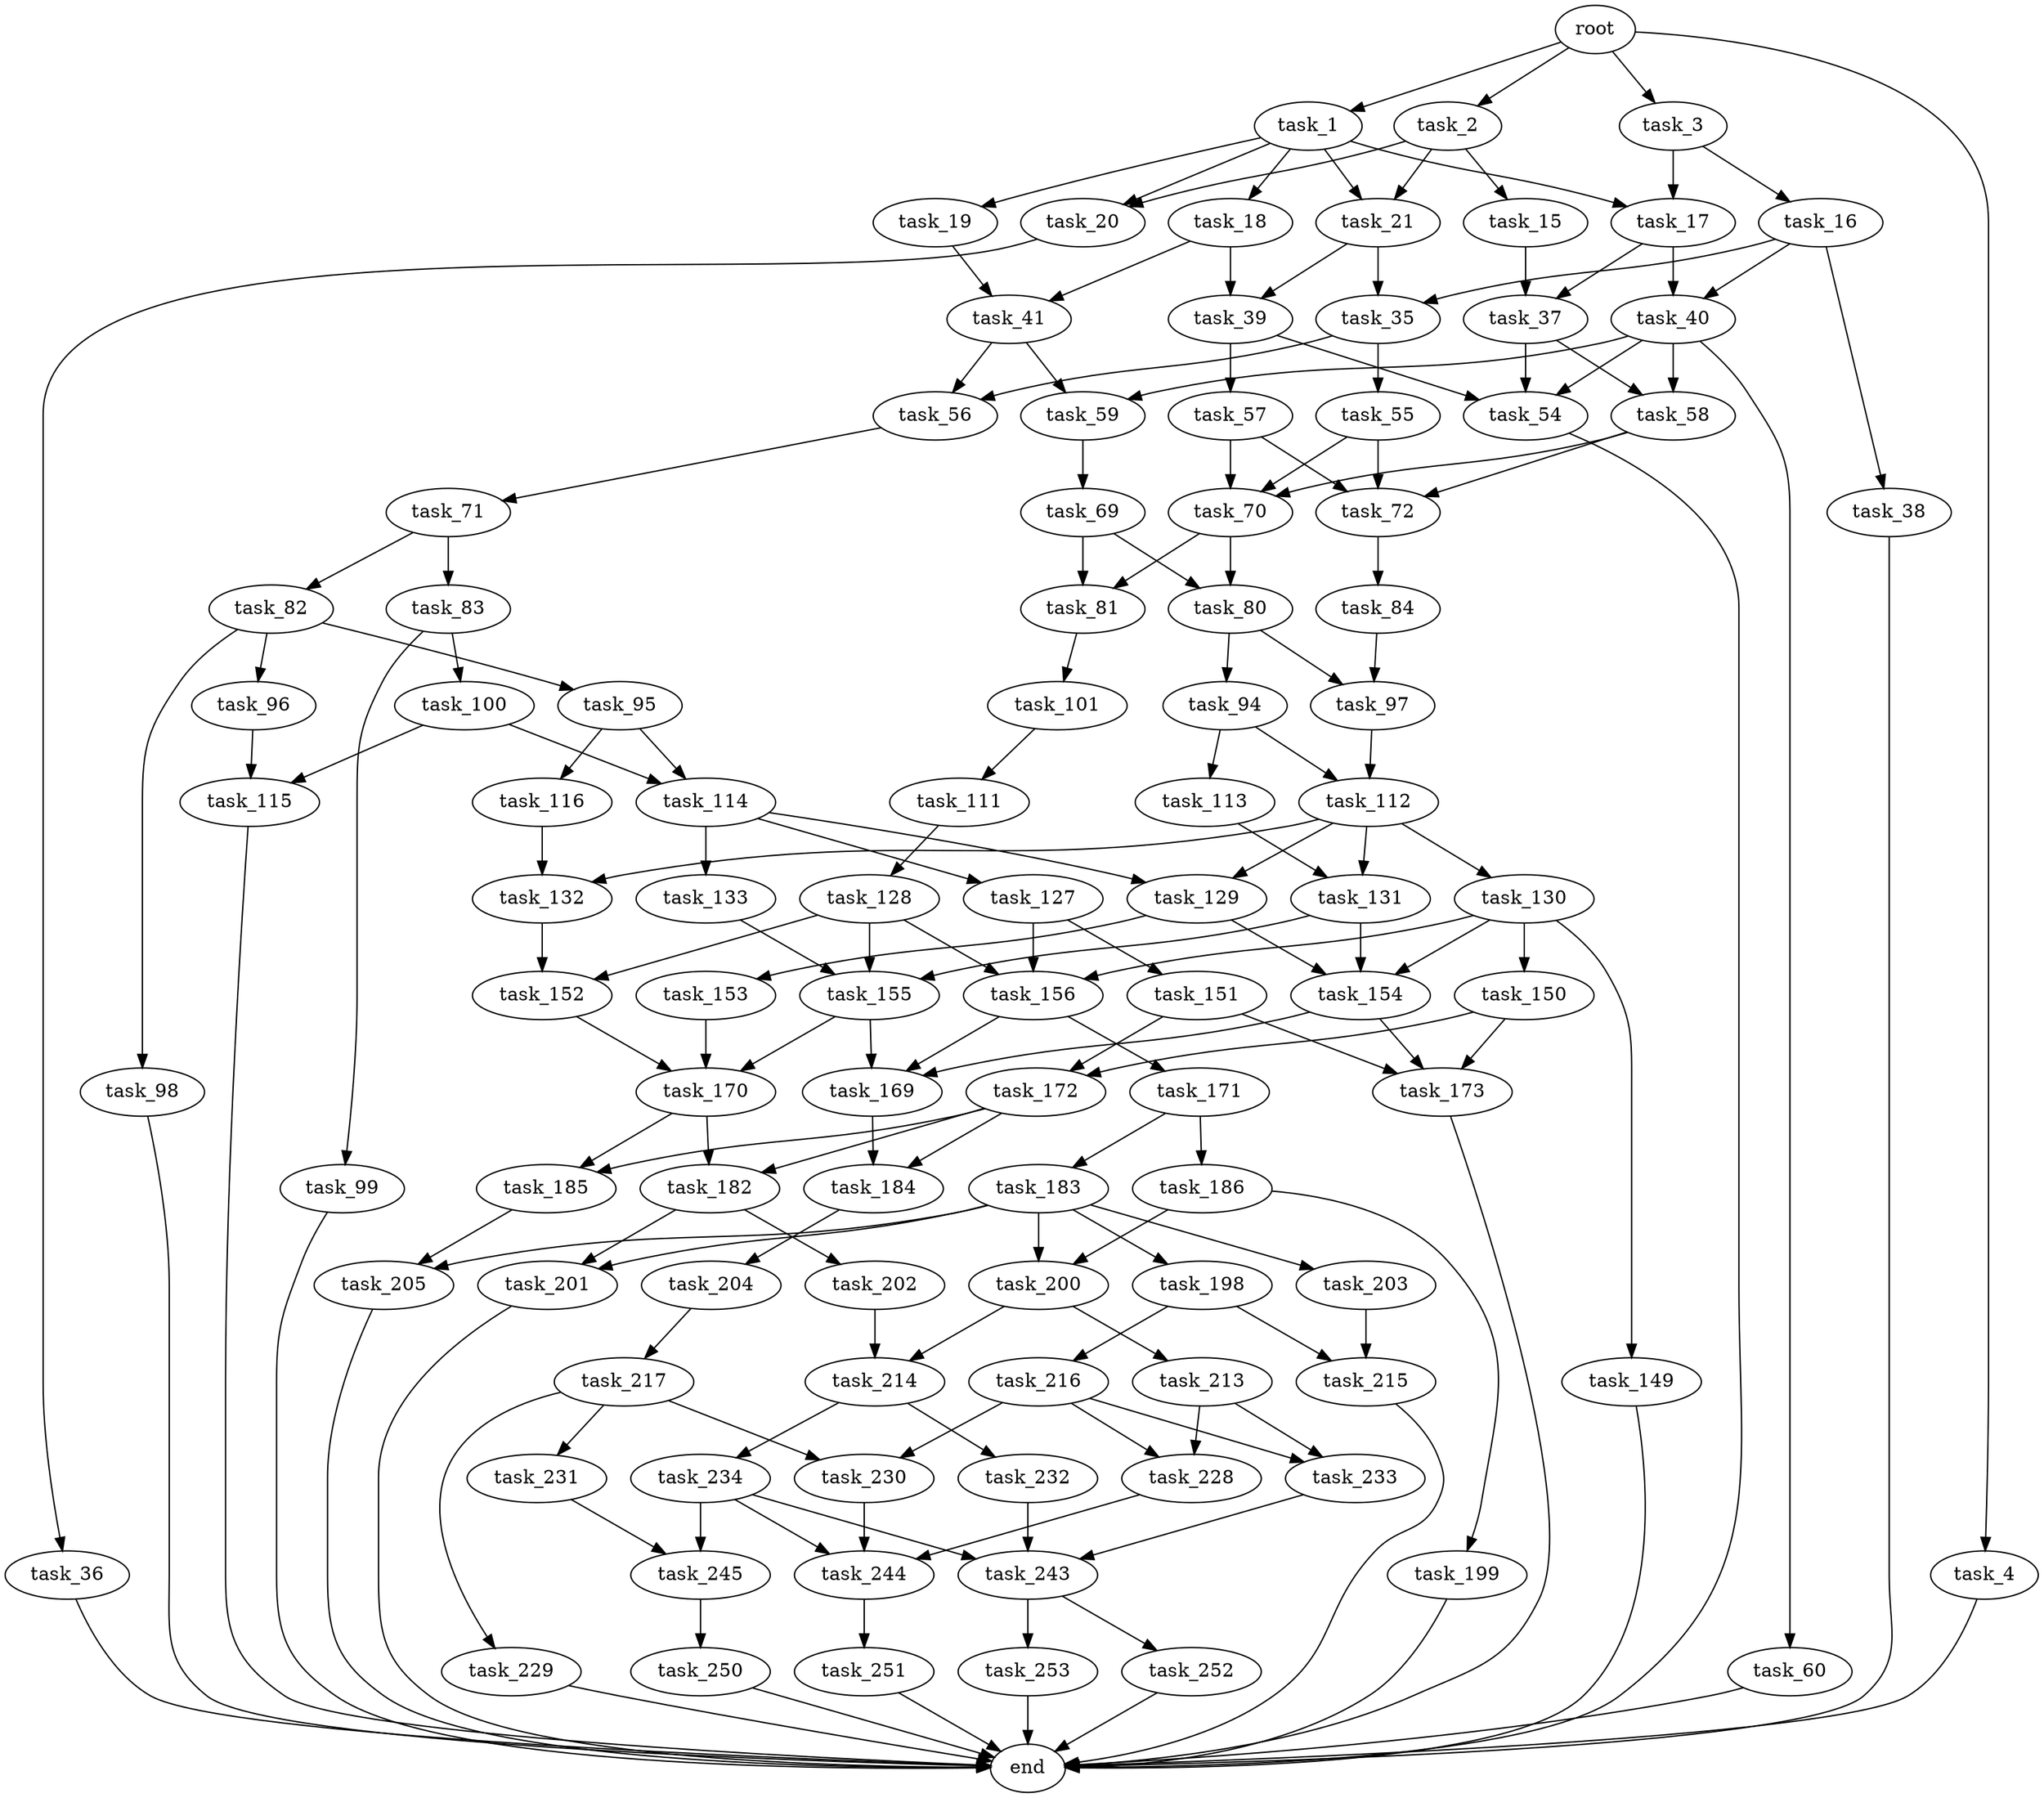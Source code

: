 digraph G {
  root [size="0.000000"];
  task_1 [size="11147489939.000000"];
  task_2 [size="62730509376.000000"];
  task_3 [size="782757789696.000000"];
  task_4 [size="68719476736.000000"];
  task_17 [size="8589934592.000000"];
  task_18 [size="68719476736.000000"];
  task_19 [size="5562411566.000000"];
  task_20 [size="44149972122.000000"];
  task_21 [size="145678648608.000000"];
  task_15 [size="404496800712.000000"];
  task_16 [size="231928233984.000000"];
  end [size="0.000000"];
  task_37 [size="200043582752.000000"];
  task_35 [size="13000274641.000000"];
  task_38 [size="693299666960.000000"];
  task_40 [size="8589934592.000000"];
  task_39 [size="770859972168.000000"];
  task_41 [size="1133447693508.000000"];
  task_36 [size="21790827986.000000"];
  task_55 [size="628780156348.000000"];
  task_56 [size="876179124.000000"];
  task_54 [size="39817088324.000000"];
  task_58 [size="782757789696.000000"];
  task_57 [size="17898205100.000000"];
  task_59 [size="368293445632.000000"];
  task_60 [size="10909496786.000000"];
  task_70 [size="8589934592.000000"];
  task_72 [size="29804565469.000000"];
  task_71 [size="34122898219.000000"];
  task_69 [size="25146435360.000000"];
  task_80 [size="134217728000.000000"];
  task_81 [size="978466850698.000000"];
  task_82 [size="134217728000.000000"];
  task_83 [size="368293445632.000000"];
  task_84 [size="932134731.000000"];
  task_94 [size="491594185.000000"];
  task_97 [size="368293445632.000000"];
  task_101 [size="605872516.000000"];
  task_95 [size="157482088167.000000"];
  task_96 [size="368293445632.000000"];
  task_98 [size="622748988784.000000"];
  task_99 [size="118256673187.000000"];
  task_100 [size="28991029248.000000"];
  task_112 [size="45230032620.000000"];
  task_113 [size="33775053241.000000"];
  task_114 [size="395702523629.000000"];
  task_116 [size="134217728000.000000"];
  task_115 [size="22105711814.000000"];
  task_111 [size="1073741824000.000000"];
  task_128 [size="1017334500.000000"];
  task_129 [size="6779491416.000000"];
  task_130 [size="236797581448.000000"];
  task_131 [size="19531015006.000000"];
  task_132 [size="368293445632.000000"];
  task_127 [size="108568619904.000000"];
  task_133 [size="30059064553.000000"];
  task_151 [size="1073741824000.000000"];
  task_156 [size="1055612815.000000"];
  task_152 [size="28991029248.000000"];
  task_155 [size="494392018224.000000"];
  task_153 [size="331572496157.000000"];
  task_154 [size="30224422994.000000"];
  task_149 [size="354693131174.000000"];
  task_150 [size="58707651706.000000"];
  task_172 [size="3434955672.000000"];
  task_173 [size="758855180824.000000"];
  task_170 [size="549755813888.000000"];
  task_169 [size="125858637542.000000"];
  task_171 [size="1049250461788.000000"];
  task_184 [size="11988789972.000000"];
  task_182 [size="322601685497.000000"];
  task_185 [size="369900622157.000000"];
  task_183 [size="28991029248.000000"];
  task_186 [size="372684908770.000000"];
  task_201 [size="13821046370.000000"];
  task_202 [size="370110125538.000000"];
  task_198 [size="1073741824000.000000"];
  task_200 [size="28991029248.000000"];
  task_203 [size="134217728000.000000"];
  task_205 [size="893859414.000000"];
  task_204 [size="58161928548.000000"];
  task_199 [size="549755813888.000000"];
  task_215 [size="4341865081.000000"];
  task_216 [size="9245944886.000000"];
  task_213 [size="1073741824000.000000"];
  task_214 [size="6572258259.000000"];
  task_217 [size="203328910161.000000"];
  task_228 [size="28991029248.000000"];
  task_233 [size="368293445632.000000"];
  task_232 [size="36078507506.000000"];
  task_234 [size="782757789696.000000"];
  task_230 [size="368293445632.000000"];
  task_229 [size="17424285253.000000"];
  task_231 [size="1076000642642.000000"];
  task_244 [size="322479983748.000000"];
  task_245 [size="28991029248.000000"];
  task_243 [size="19611849304.000000"];
  task_252 [size="5337555574.000000"];
  task_253 [size="767059189728.000000"];
  task_251 [size="790079544176.000000"];
  task_250 [size="333901820356.000000"];

  root -> task_1 [size="1.000000"];
  root -> task_2 [size="1.000000"];
  root -> task_3 [size="1.000000"];
  root -> task_4 [size="1.000000"];
  task_1 -> task_17 [size="209715200.000000"];
  task_1 -> task_18 [size="209715200.000000"];
  task_1 -> task_19 [size="209715200.000000"];
  task_1 -> task_20 [size="209715200.000000"];
  task_1 -> task_21 [size="209715200.000000"];
  task_2 -> task_15 [size="134217728.000000"];
  task_2 -> task_20 [size="134217728.000000"];
  task_2 -> task_21 [size="134217728.000000"];
  task_3 -> task_16 [size="679477248.000000"];
  task_3 -> task_17 [size="679477248.000000"];
  task_4 -> end [size="1.000000"];
  task_17 -> task_37 [size="33554432.000000"];
  task_17 -> task_40 [size="33554432.000000"];
  task_18 -> task_39 [size="134217728.000000"];
  task_18 -> task_41 [size="134217728.000000"];
  task_19 -> task_41 [size="209715200.000000"];
  task_20 -> task_36 [size="33554432.000000"];
  task_21 -> task_35 [size="134217728.000000"];
  task_21 -> task_39 [size="134217728.000000"];
  task_15 -> task_37 [size="301989888.000000"];
  task_16 -> task_35 [size="301989888.000000"];
  task_16 -> task_38 [size="301989888.000000"];
  task_16 -> task_40 [size="301989888.000000"];
  task_37 -> task_54 [size="536870912.000000"];
  task_37 -> task_58 [size="536870912.000000"];
  task_35 -> task_55 [size="209715200.000000"];
  task_35 -> task_56 [size="209715200.000000"];
  task_38 -> end [size="1.000000"];
  task_40 -> task_54 [size="33554432.000000"];
  task_40 -> task_58 [size="33554432.000000"];
  task_40 -> task_59 [size="33554432.000000"];
  task_40 -> task_60 [size="33554432.000000"];
  task_39 -> task_54 [size="536870912.000000"];
  task_39 -> task_57 [size="536870912.000000"];
  task_41 -> task_56 [size="679477248.000000"];
  task_41 -> task_59 [size="679477248.000000"];
  task_36 -> end [size="1.000000"];
  task_55 -> task_70 [size="411041792.000000"];
  task_55 -> task_72 [size="411041792.000000"];
  task_56 -> task_71 [size="33554432.000000"];
  task_54 -> end [size="1.000000"];
  task_58 -> task_70 [size="679477248.000000"];
  task_58 -> task_72 [size="679477248.000000"];
  task_57 -> task_70 [size="33554432.000000"];
  task_57 -> task_72 [size="33554432.000000"];
  task_59 -> task_69 [size="411041792.000000"];
  task_60 -> end [size="1.000000"];
  task_70 -> task_80 [size="33554432.000000"];
  task_70 -> task_81 [size="33554432.000000"];
  task_72 -> task_84 [size="33554432.000000"];
  task_71 -> task_82 [size="33554432.000000"];
  task_71 -> task_83 [size="33554432.000000"];
  task_69 -> task_80 [size="536870912.000000"];
  task_69 -> task_81 [size="536870912.000000"];
  task_80 -> task_94 [size="209715200.000000"];
  task_80 -> task_97 [size="209715200.000000"];
  task_81 -> task_101 [size="838860800.000000"];
  task_82 -> task_95 [size="209715200.000000"];
  task_82 -> task_96 [size="209715200.000000"];
  task_82 -> task_98 [size="209715200.000000"];
  task_83 -> task_99 [size="411041792.000000"];
  task_83 -> task_100 [size="411041792.000000"];
  task_84 -> task_97 [size="33554432.000000"];
  task_94 -> task_112 [size="33554432.000000"];
  task_94 -> task_113 [size="33554432.000000"];
  task_97 -> task_112 [size="411041792.000000"];
  task_101 -> task_111 [size="75497472.000000"];
  task_95 -> task_114 [size="301989888.000000"];
  task_95 -> task_116 [size="301989888.000000"];
  task_96 -> task_115 [size="411041792.000000"];
  task_98 -> end [size="1.000000"];
  task_99 -> end [size="1.000000"];
  task_100 -> task_114 [size="75497472.000000"];
  task_100 -> task_115 [size="75497472.000000"];
  task_112 -> task_129 [size="134217728.000000"];
  task_112 -> task_130 [size="134217728.000000"];
  task_112 -> task_131 [size="134217728.000000"];
  task_112 -> task_132 [size="134217728.000000"];
  task_113 -> task_131 [size="679477248.000000"];
  task_114 -> task_127 [size="411041792.000000"];
  task_114 -> task_129 [size="411041792.000000"];
  task_114 -> task_133 [size="411041792.000000"];
  task_116 -> task_132 [size="209715200.000000"];
  task_115 -> end [size="1.000000"];
  task_111 -> task_128 [size="838860800.000000"];
  task_128 -> task_152 [size="75497472.000000"];
  task_128 -> task_155 [size="75497472.000000"];
  task_128 -> task_156 [size="75497472.000000"];
  task_129 -> task_153 [size="134217728.000000"];
  task_129 -> task_154 [size="134217728.000000"];
  task_130 -> task_149 [size="209715200.000000"];
  task_130 -> task_150 [size="209715200.000000"];
  task_130 -> task_154 [size="209715200.000000"];
  task_130 -> task_156 [size="209715200.000000"];
  task_131 -> task_154 [size="838860800.000000"];
  task_131 -> task_155 [size="838860800.000000"];
  task_132 -> task_152 [size="411041792.000000"];
  task_127 -> task_151 [size="134217728.000000"];
  task_127 -> task_156 [size="134217728.000000"];
  task_133 -> task_155 [size="838860800.000000"];
  task_151 -> task_172 [size="838860800.000000"];
  task_151 -> task_173 [size="838860800.000000"];
  task_156 -> task_169 [size="33554432.000000"];
  task_156 -> task_171 [size="33554432.000000"];
  task_152 -> task_170 [size="75497472.000000"];
  task_155 -> task_169 [size="536870912.000000"];
  task_155 -> task_170 [size="536870912.000000"];
  task_153 -> task_170 [size="679477248.000000"];
  task_154 -> task_169 [size="838860800.000000"];
  task_154 -> task_173 [size="838860800.000000"];
  task_149 -> end [size="1.000000"];
  task_150 -> task_172 [size="209715200.000000"];
  task_150 -> task_173 [size="209715200.000000"];
  task_172 -> task_182 [size="301989888.000000"];
  task_172 -> task_184 [size="301989888.000000"];
  task_172 -> task_185 [size="301989888.000000"];
  task_173 -> end [size="1.000000"];
  task_170 -> task_182 [size="536870912.000000"];
  task_170 -> task_185 [size="536870912.000000"];
  task_169 -> task_184 [size="209715200.000000"];
  task_171 -> task_183 [size="679477248.000000"];
  task_171 -> task_186 [size="679477248.000000"];
  task_184 -> task_204 [size="33554432.000000"];
  task_182 -> task_201 [size="301989888.000000"];
  task_182 -> task_202 [size="301989888.000000"];
  task_185 -> task_205 [size="301989888.000000"];
  task_183 -> task_198 [size="75497472.000000"];
  task_183 -> task_200 [size="75497472.000000"];
  task_183 -> task_201 [size="75497472.000000"];
  task_183 -> task_203 [size="75497472.000000"];
  task_183 -> task_205 [size="75497472.000000"];
  task_186 -> task_199 [size="679477248.000000"];
  task_186 -> task_200 [size="679477248.000000"];
  task_201 -> end [size="1.000000"];
  task_202 -> task_214 [size="301989888.000000"];
  task_198 -> task_215 [size="838860800.000000"];
  task_198 -> task_216 [size="838860800.000000"];
  task_200 -> task_213 [size="75497472.000000"];
  task_200 -> task_214 [size="75497472.000000"];
  task_203 -> task_215 [size="209715200.000000"];
  task_205 -> end [size="1.000000"];
  task_204 -> task_217 [size="134217728.000000"];
  task_199 -> end [size="1.000000"];
  task_215 -> end [size="1.000000"];
  task_216 -> task_228 [size="411041792.000000"];
  task_216 -> task_230 [size="411041792.000000"];
  task_216 -> task_233 [size="411041792.000000"];
  task_213 -> task_228 [size="838860800.000000"];
  task_213 -> task_233 [size="838860800.000000"];
  task_214 -> task_232 [size="301989888.000000"];
  task_214 -> task_234 [size="301989888.000000"];
  task_217 -> task_229 [size="838860800.000000"];
  task_217 -> task_230 [size="838860800.000000"];
  task_217 -> task_231 [size="838860800.000000"];
  task_228 -> task_244 [size="75497472.000000"];
  task_233 -> task_243 [size="411041792.000000"];
  task_232 -> task_243 [size="838860800.000000"];
  task_234 -> task_243 [size="679477248.000000"];
  task_234 -> task_244 [size="679477248.000000"];
  task_234 -> task_245 [size="679477248.000000"];
  task_230 -> task_244 [size="411041792.000000"];
  task_229 -> end [size="1.000000"];
  task_231 -> task_245 [size="679477248.000000"];
  task_244 -> task_251 [size="536870912.000000"];
  task_245 -> task_250 [size="75497472.000000"];
  task_243 -> task_252 [size="679477248.000000"];
  task_243 -> task_253 [size="679477248.000000"];
  task_252 -> end [size="1.000000"];
  task_253 -> end [size="1.000000"];
  task_251 -> end [size="1.000000"];
  task_250 -> end [size="1.000000"];
}
